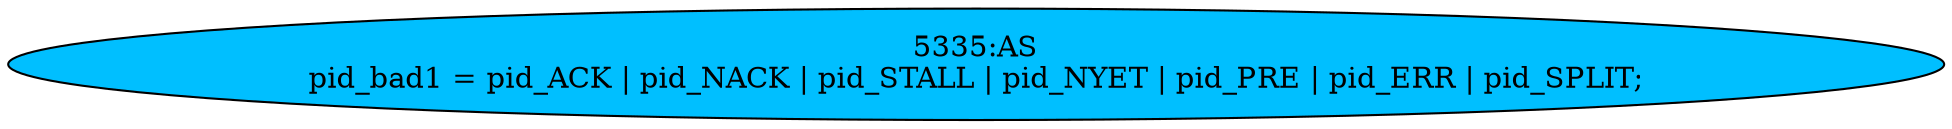 strict digraph "" {
	node [label="\N"];
	"5335:AS"	 [ast="<pyverilog.vparser.ast.Assign object at 0x7f13b5578cd0>",
		def_var="['pid_bad1']",
		fillcolor=deepskyblue,
		label="5335:AS
pid_bad1 = pid_ACK | pid_NACK | pid_STALL | pid_NYET | pid_PRE | pid_ERR | pid_SPLIT;",
		statements="[]",
		style=filled,
		typ=Assign,
		use_var="['pid_ACK', 'pid_NACK', 'pid_STALL', 'pid_NYET', 'pid_PRE', 'pid_ERR', 'pid_SPLIT']"];
}
